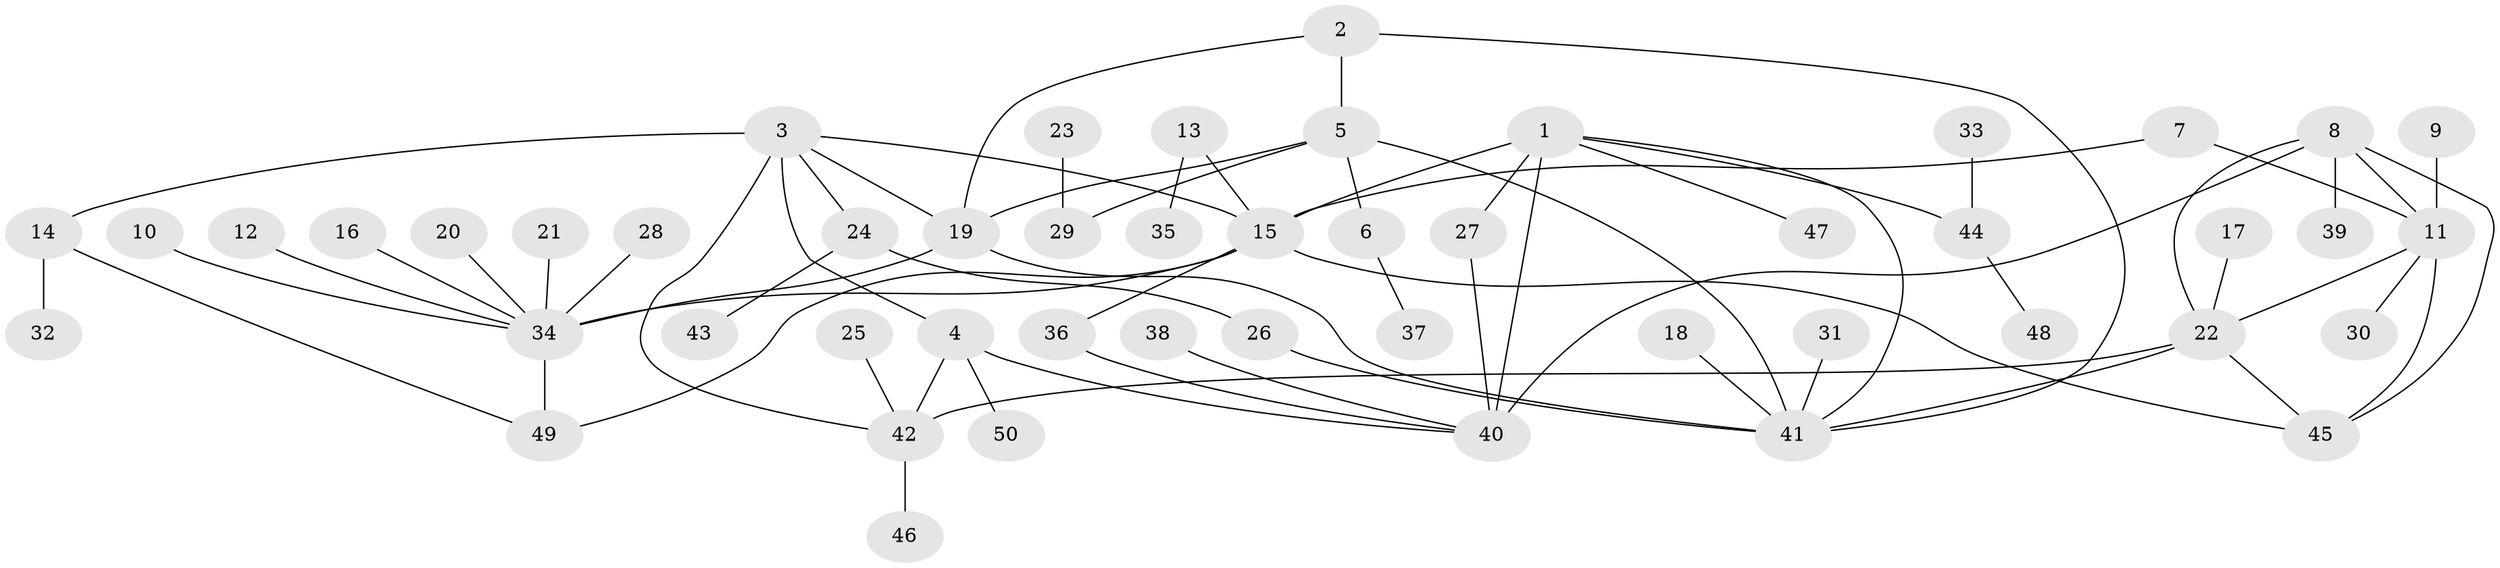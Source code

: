 // original degree distribution, {6: 0.04819277108433735, 4: 0.07228915662650602, 8: 0.024096385542168676, 3: 0.04819277108433735, 10: 0.012048192771084338, 7: 0.060240963855421686, 5: 0.024096385542168676, 11: 0.012048192771084338, 1: 0.5301204819277109, 2: 0.1686746987951807}
// Generated by graph-tools (version 1.1) at 2025/37/03/04/25 23:37:42]
// undirected, 50 vertices, 68 edges
graph export_dot {
  node [color=gray90,style=filled];
  1;
  2;
  3;
  4;
  5;
  6;
  7;
  8;
  9;
  10;
  11;
  12;
  13;
  14;
  15;
  16;
  17;
  18;
  19;
  20;
  21;
  22;
  23;
  24;
  25;
  26;
  27;
  28;
  29;
  30;
  31;
  32;
  33;
  34;
  35;
  36;
  37;
  38;
  39;
  40;
  41;
  42;
  43;
  44;
  45;
  46;
  47;
  48;
  49;
  50;
  1 -- 15 [weight=1.0];
  1 -- 27 [weight=2.0];
  1 -- 40 [weight=2.0];
  1 -- 41 [weight=1.0];
  1 -- 44 [weight=1.0];
  1 -- 47 [weight=1.0];
  2 -- 5 [weight=1.0];
  2 -- 19 [weight=1.0];
  2 -- 41 [weight=1.0];
  3 -- 4 [weight=2.0];
  3 -- 14 [weight=1.0];
  3 -- 15 [weight=1.0];
  3 -- 19 [weight=1.0];
  3 -- 24 [weight=1.0];
  3 -- 42 [weight=1.0];
  4 -- 40 [weight=1.0];
  4 -- 42 [weight=2.0];
  4 -- 50 [weight=1.0];
  5 -- 6 [weight=1.0];
  5 -- 19 [weight=1.0];
  5 -- 29 [weight=1.0];
  5 -- 41 [weight=1.0];
  6 -- 37 [weight=1.0];
  7 -- 11 [weight=1.0];
  7 -- 15 [weight=1.0];
  8 -- 11 [weight=1.0];
  8 -- 22 [weight=1.0];
  8 -- 39 [weight=1.0];
  8 -- 40 [weight=1.0];
  8 -- 45 [weight=1.0];
  9 -- 11 [weight=1.0];
  10 -- 34 [weight=1.0];
  11 -- 22 [weight=1.0];
  11 -- 30 [weight=1.0];
  11 -- 45 [weight=1.0];
  12 -- 34 [weight=1.0];
  13 -- 15 [weight=1.0];
  13 -- 35 [weight=1.0];
  14 -- 32 [weight=1.0];
  14 -- 49 [weight=1.0];
  15 -- 34 [weight=2.0];
  15 -- 36 [weight=1.0];
  15 -- 45 [weight=1.0];
  15 -- 49 [weight=1.0];
  16 -- 34 [weight=1.0];
  17 -- 22 [weight=1.0];
  18 -- 41 [weight=1.0];
  19 -- 34 [weight=1.0];
  19 -- 41 [weight=1.0];
  20 -- 34 [weight=1.0];
  21 -- 34 [weight=1.0];
  22 -- 41 [weight=1.0];
  22 -- 42 [weight=1.0];
  22 -- 45 [weight=1.0];
  23 -- 29 [weight=1.0];
  24 -- 26 [weight=1.0];
  24 -- 43 [weight=1.0];
  25 -- 42 [weight=1.0];
  26 -- 41 [weight=1.0];
  27 -- 40 [weight=1.0];
  28 -- 34 [weight=1.0];
  31 -- 41 [weight=1.0];
  33 -- 44 [weight=1.0];
  34 -- 49 [weight=2.0];
  36 -- 40 [weight=1.0];
  38 -- 40 [weight=1.0];
  42 -- 46 [weight=1.0];
  44 -- 48 [weight=1.0];
}
